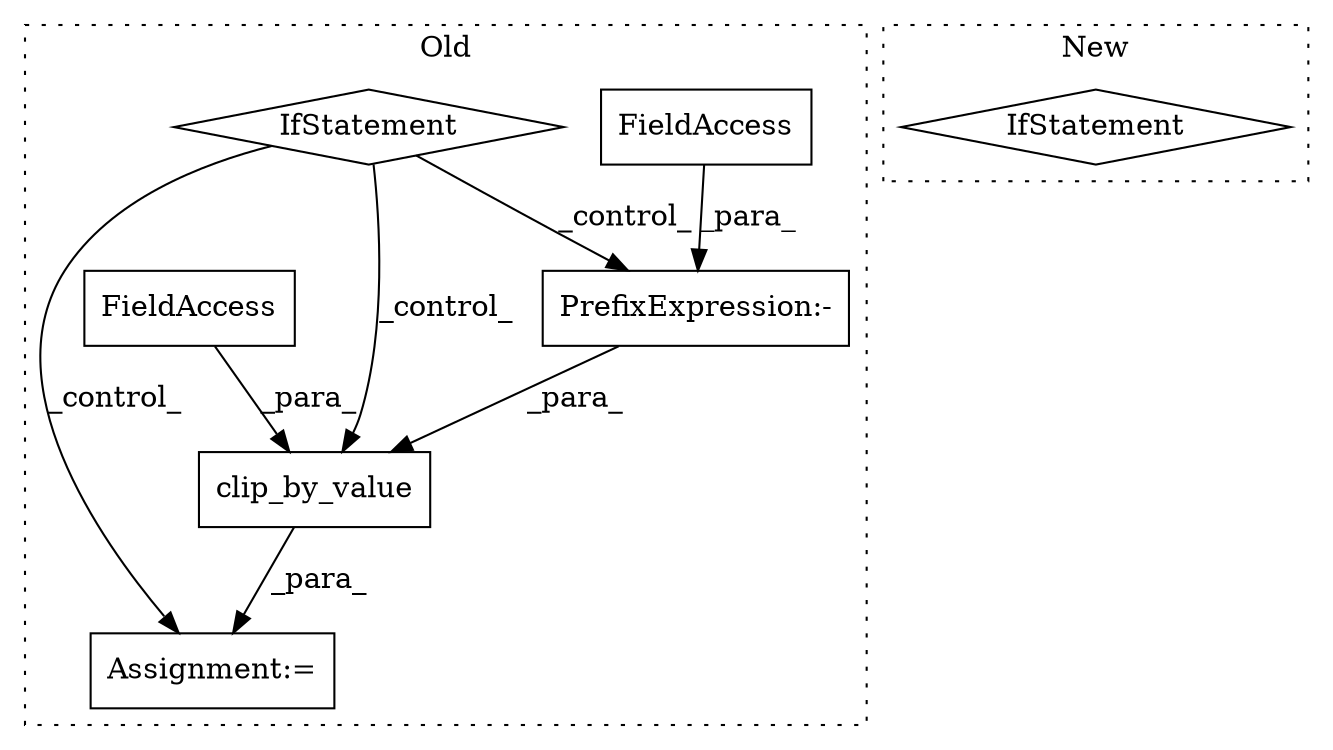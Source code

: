 digraph G {
subgraph cluster0 {
1 [label="clip_by_value" a="32" s="2931,2983" l="14,1" shape="box"];
3 [label="Assignment:=" a="7" s="2886" l="14" shape="box"];
4 [label="IfStatement" a="25" s="2840,2872" l="4,2" shape="diamond"];
5 [label="PrefixExpression:-" a="38" s="2947" l="1" shape="box"];
6 [label="FieldAccess" a="22" s="2948" l="17" shape="box"];
7 [label="FieldAccess" a="22" s="2966" l="17" shape="box"];
label = "Old";
style="dotted";
}
subgraph cluster1 {
2 [label="IfStatement" a="25" s="3118,3146" l="4,2" shape="diamond"];
label = "New";
style="dotted";
}
1 -> 3 [label="_para_"];
4 -> 1 [label="_control_"];
4 -> 3 [label="_control_"];
4 -> 5 [label="_control_"];
5 -> 1 [label="_para_"];
6 -> 5 [label="_para_"];
7 -> 1 [label="_para_"];
}
